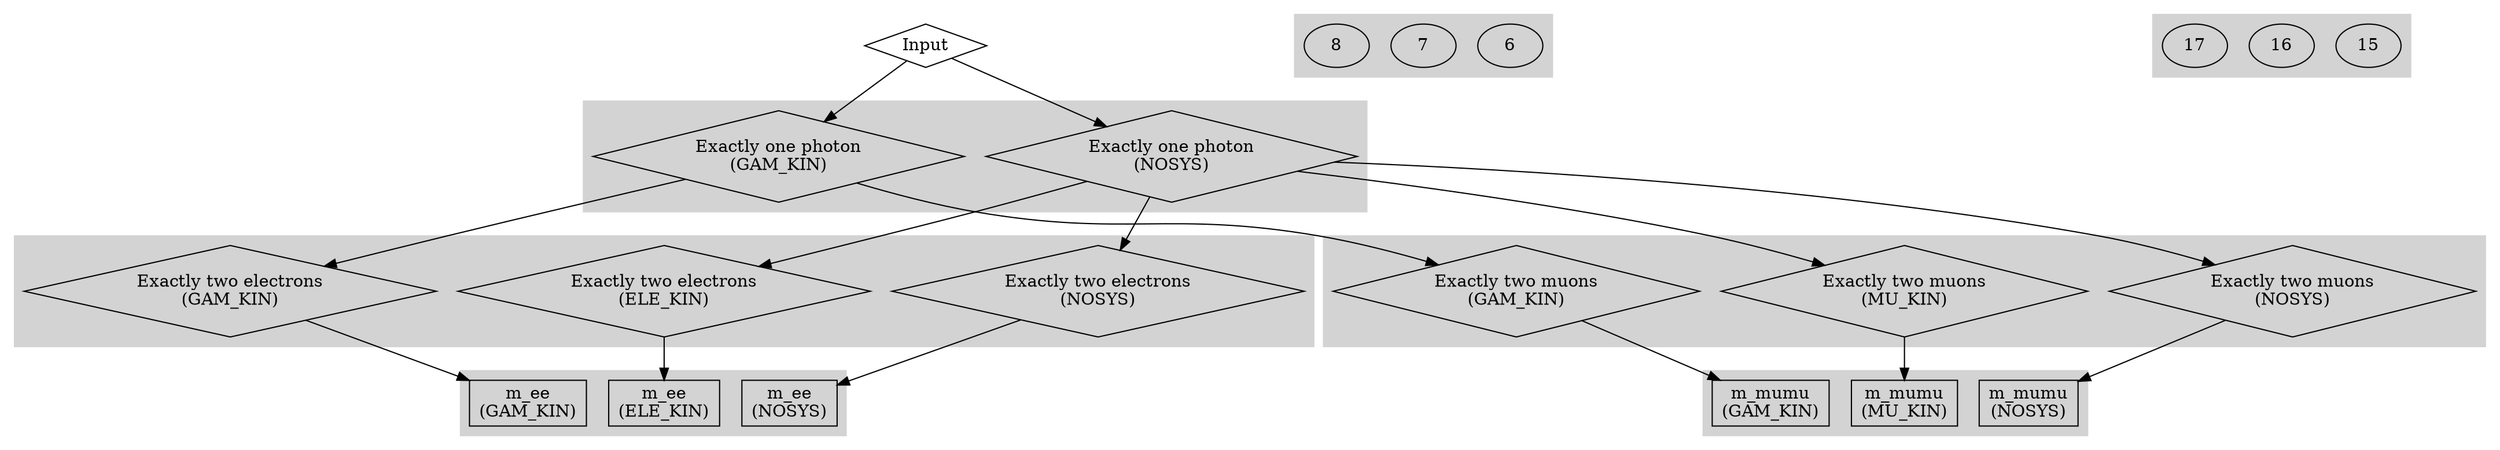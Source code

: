 digraph G {
   0[label="Input" shape=diamond];
   1[label="Exactly one photon\n(NOSYS)" shape=diamond];
   2[label="Exactly one photon\n(GAM_KIN)" shape=diamond];
   3[label="Exactly two electrons\n(NOSYS)" shape=diamond];
   4[label="Exactly two electrons\n(ELE_KIN)" shape=diamond];
   5[label="Exactly two electrons\n(GAM_KIN)" shape=diamond];
   9[label="m_ee\n(NOSYS)" shape=box];
  10[label="m_ee\n(ELE_KIN)" shape=box];
  11[label="m_ee\n(GAM_KIN)" shape=box];
  12[label="Exactly two muons\n(NOSYS)" shape=diamond];
  13[label="Exactly two muons\n(MU_KIN)" shape=diamond];
  14[label="Exactly two muons\n(GAM_KIN)" shape=diamond];
  18[label="m_mumu\n(NOSYS)" shape=box];
  19[label="m_mumu\n(MU_KIN)" shape=box];
  20[label="m_mumu\n(GAM_KIN)" shape=box];
  subgraph cluster_one_photon { 1; 2; style=filled; color=lightgrey}
  subgraph cluster_two_electron { 3; 4; 5; style=filled; color=lightgrey}
  subgraph cluster_m_ee { 6; 7; 8; style=filled; color=lightgrey}
  subgraph cluster_m_ee_fill { 9; 10; 11; style=filled; color=lightgrey}
  subgraph cluster_two_muon { 12; 13; 14; style=filled; color=lightgrey}
  subgraph cluster_m_mumu { 15; 16; 17; style=filled; color=lightgrey}
  subgraph cluster_m_mumu_fill { 18; 19; 20; style=filled; color=lightgrey}
  0->1->3->9;
  1->4->10;
  0->2->5->11;
  1->12->18;
  1->13->19;
  2->14->20;
}
